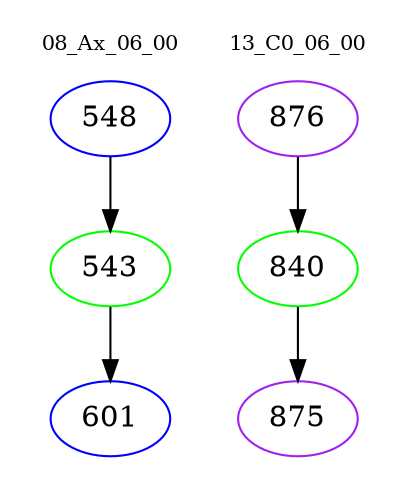 digraph{
subgraph cluster_0 {
color = white
label = "08_Ax_06_00";
fontsize=10;
T0_548 [label="548", color="blue"]
T0_548 -> T0_543 [color="black"]
T0_543 [label="543", color="green"]
T0_543 -> T0_601 [color="black"]
T0_601 [label="601", color="blue"]
}
subgraph cluster_1 {
color = white
label = "13_C0_06_00";
fontsize=10;
T1_876 [label="876", color="purple"]
T1_876 -> T1_840 [color="black"]
T1_840 [label="840", color="green"]
T1_840 -> T1_875 [color="black"]
T1_875 [label="875", color="purple"]
}
}
